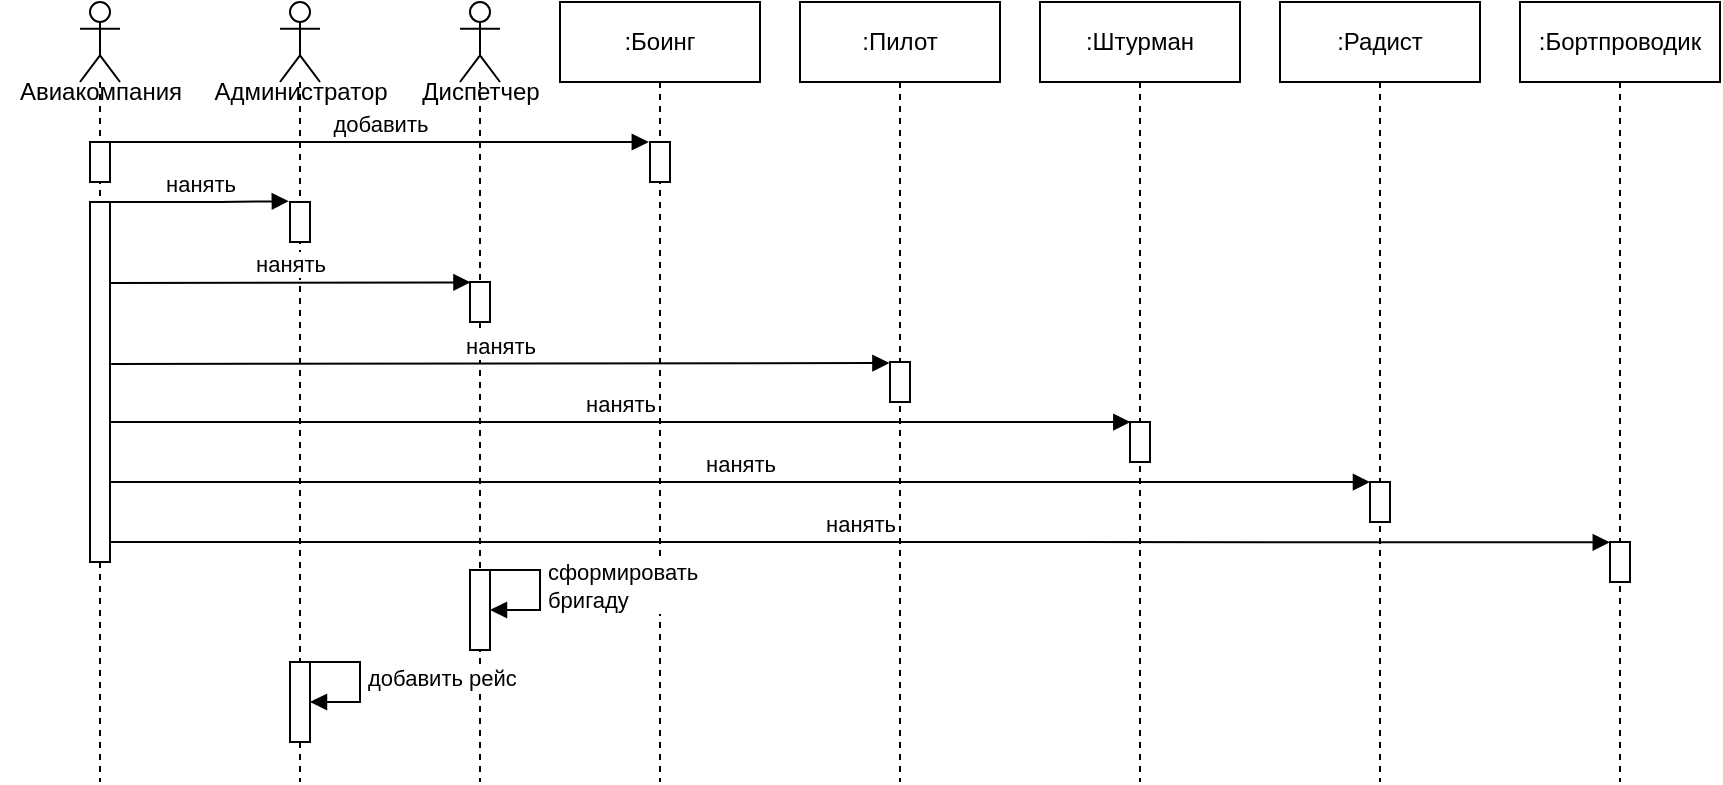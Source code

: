 <mxfile version="20.7.4" type="device"><diagram name="Page-1" id="13e1069c-82ec-6db2-03f1-153e76fe0fe0"><mxGraphModel dx="1050" dy="497" grid="1" gridSize="10" guides="1" tooltips="1" connect="1" arrows="1" fold="1" page="1" pageScale="1" pageWidth="1100" pageHeight="850" background="none" math="0" shadow="0"><root><mxCell id="0"/><mxCell id="1" parent="0"/><mxCell id="QkwqWzRJEzJr94vQ0uWE-2" value="" style="shape=umlLifeline;participant=umlActor;perimeter=lifelinePerimeter;whiteSpace=wrap;html=1;container=1;collapsible=0;recursiveResize=0;verticalAlign=top;spacingTop=36;outlineConnect=0;" parent="1" vertex="1"><mxGeometry x="70" y="80" width="20" height="390" as="geometry"/></mxCell><mxCell id="QkwqWzRJEzJr94vQ0uWE-13" value="" style="html=1;points=[];perimeter=orthogonalPerimeter;" parent="QkwqWzRJEzJr94vQ0uWE-2" vertex="1"><mxGeometry x="5" y="70" width="10" height="20" as="geometry"/></mxCell><mxCell id="QkwqWzRJEzJr94vQ0uWE-20" value="" style="html=1;points=[];perimeter=orthogonalPerimeter;" parent="QkwqWzRJEzJr94vQ0uWE-2" vertex="1"><mxGeometry x="5" y="100" width="10" height="180" as="geometry"/></mxCell><mxCell id="QkwqWzRJEzJr94vQ0uWE-3" value="" style="shape=umlLifeline;participant=umlActor;perimeter=lifelinePerimeter;whiteSpace=wrap;html=1;container=1;collapsible=0;recursiveResize=0;verticalAlign=top;spacingTop=36;outlineConnect=0;" parent="1" vertex="1"><mxGeometry x="170" y="80" width="20" height="390" as="geometry"/></mxCell><mxCell id="QkwqWzRJEzJr94vQ0uWE-25" value="" style="html=1;points=[];perimeter=orthogonalPerimeter;" parent="QkwqWzRJEzJr94vQ0uWE-3" vertex="1"><mxGeometry x="5" y="100" width="10" height="20" as="geometry"/></mxCell><mxCell id="QkwqWzRJEzJr94vQ0uWE-4" value="" style="shape=umlLifeline;participant=umlActor;perimeter=lifelinePerimeter;whiteSpace=wrap;html=1;container=1;collapsible=0;recursiveResize=0;verticalAlign=top;spacingTop=36;outlineConnect=0;" parent="1" vertex="1"><mxGeometry x="260" y="80" width="20" height="390" as="geometry"/></mxCell><mxCell id="QkwqWzRJEzJr94vQ0uWE-29" value="" style="html=1;points=[];perimeter=orthogonalPerimeter;" parent="QkwqWzRJEzJr94vQ0uWE-4" vertex="1"><mxGeometry x="5" y="140" width="10" height="20" as="geometry"/></mxCell><mxCell id="icOE9JFu1A-YgM2dEtvM-1" value="" style="html=1;points=[];perimeter=orthogonalPerimeter;" vertex="1" parent="QkwqWzRJEzJr94vQ0uWE-4"><mxGeometry x="5" y="284" width="10" height="40" as="geometry"/></mxCell><mxCell id="QkwqWzRJEzJr94vQ0uWE-5" value=":Боинг" style="shape=umlLifeline;perimeter=lifelinePerimeter;whiteSpace=wrap;html=1;container=1;collapsible=0;recursiveResize=0;outlineConnect=0;" parent="1" vertex="1"><mxGeometry x="310" y="80" width="100" height="390" as="geometry"/></mxCell><mxCell id="QkwqWzRJEzJr94vQ0uWE-15" value="" style="html=1;points=[];perimeter=orthogonalPerimeter;" parent="QkwqWzRJEzJr94vQ0uWE-5" vertex="1"><mxGeometry x="45" y="70" width="10" height="20" as="geometry"/></mxCell><mxCell id="QkwqWzRJEzJr94vQ0uWE-6" value=":Пилот" style="shape=umlLifeline;perimeter=lifelinePerimeter;whiteSpace=wrap;html=1;container=1;collapsible=0;recursiveResize=0;outlineConnect=0;" parent="1" vertex="1"><mxGeometry x="430" y="80" width="100" height="390" as="geometry"/></mxCell><mxCell id="QkwqWzRJEzJr94vQ0uWE-31" value="" style="html=1;points=[];perimeter=orthogonalPerimeter;" parent="QkwqWzRJEzJr94vQ0uWE-6" vertex="1"><mxGeometry x="45" y="180" width="10" height="20" as="geometry"/></mxCell><mxCell id="QkwqWzRJEzJr94vQ0uWE-7" value=":Штурман" style="shape=umlLifeline;perimeter=lifelinePerimeter;whiteSpace=wrap;html=1;container=1;collapsible=0;recursiveResize=0;outlineConnect=0;" parent="1" vertex="1"><mxGeometry x="550" y="80" width="100" height="390" as="geometry"/></mxCell><mxCell id="QkwqWzRJEzJr94vQ0uWE-33" value="" style="html=1;points=[];perimeter=orthogonalPerimeter;" parent="QkwqWzRJEzJr94vQ0uWE-7" vertex="1"><mxGeometry x="45" y="210" width="10" height="20" as="geometry"/></mxCell><mxCell id="QkwqWzRJEzJr94vQ0uWE-8" value=":Радист" style="shape=umlLifeline;perimeter=lifelinePerimeter;whiteSpace=wrap;html=1;container=1;collapsible=0;recursiveResize=0;outlineConnect=0;" parent="1" vertex="1"><mxGeometry x="670" y="80" width="100" height="390" as="geometry"/></mxCell><mxCell id="QkwqWzRJEzJr94vQ0uWE-36" value="" style="html=1;points=[];perimeter=orthogonalPerimeter;" parent="QkwqWzRJEzJr94vQ0uWE-8" vertex="1"><mxGeometry x="45" y="240" width="10" height="20" as="geometry"/></mxCell><mxCell id="QkwqWzRJEzJr94vQ0uWE-9" value="Авиакомпания" style="text;html=1;align=center;verticalAlign=middle;resizable=0;points=[];autosize=1;strokeColor=none;fillColor=none;" parent="1" vertex="1"><mxGeometry x="30" y="110" width="100" height="30" as="geometry"/></mxCell><mxCell id="QkwqWzRJEzJr94vQ0uWE-10" value="Администратор" style="text;html=1;align=center;verticalAlign=middle;resizable=0;points=[];autosize=1;strokeColor=none;fillColor=none;" parent="1" vertex="1"><mxGeometry x="125" y="110" width="110" height="30" as="geometry"/></mxCell><mxCell id="QkwqWzRJEzJr94vQ0uWE-11" value="Диспетчер" style="text;html=1;align=center;verticalAlign=middle;resizable=0;points=[];autosize=1;strokeColor=none;fillColor=none;" parent="1" vertex="1"><mxGeometry x="230" y="110" width="80" height="30" as="geometry"/></mxCell><mxCell id="QkwqWzRJEzJr94vQ0uWE-12" value=":Бортпроводик" style="shape=umlLifeline;perimeter=lifelinePerimeter;whiteSpace=wrap;html=1;container=1;collapsible=0;recursiveResize=0;outlineConnect=0;" parent="1" vertex="1"><mxGeometry x="790" y="80" width="100" height="390" as="geometry"/></mxCell><mxCell id="QkwqWzRJEzJr94vQ0uWE-38" value="" style="html=1;points=[];perimeter=orthogonalPerimeter;" parent="QkwqWzRJEzJr94vQ0uWE-12" vertex="1"><mxGeometry x="45" y="270" width="10" height="20" as="geometry"/></mxCell><mxCell id="QkwqWzRJEzJr94vQ0uWE-18" value="добавить" style="html=1;verticalAlign=bottom;endArrow=block;rounded=0;entryX=-0.059;entryY=0;entryDx=0;entryDy=0;entryPerimeter=0;" parent="1" source="QkwqWzRJEzJr94vQ0uWE-13" target="QkwqWzRJEzJr94vQ0uWE-15" edge="1"><mxGeometry relative="1" as="geometry"><mxPoint x="160" y="230" as="sourcePoint"/><mxPoint x="340" y="150" as="targetPoint"/><Array as="points"><mxPoint x="220" y="150"/></Array></mxGeometry></mxCell><mxCell id="QkwqWzRJEzJr94vQ0uWE-26" value="нанять" style="html=1;verticalAlign=bottom;endArrow=block;rounded=0;entryX=-0.059;entryY=-0.02;entryDx=0;entryDy=0;entryPerimeter=0;" parent="1" source="QkwqWzRJEzJr94vQ0uWE-20" target="QkwqWzRJEzJr94vQ0uWE-25" edge="1"><mxGeometry relative="1" as="geometry"><mxPoint x="95" y="160" as="sourcePoint"/><mxPoint x="170" y="180" as="targetPoint"/><Array as="points"><mxPoint x="140" y="180"/></Array></mxGeometry></mxCell><mxCell id="QkwqWzRJEzJr94vQ0uWE-28" value="нанять" style="html=1;verticalAlign=bottom;endArrow=block;rounded=0;entryX=0.022;entryY=0.009;entryDx=0;entryDy=0;entryPerimeter=0;exitX=1.034;exitY=0.225;exitDx=0;exitDy=0;exitPerimeter=0;" parent="1" source="QkwqWzRJEzJr94vQ0uWE-20" target="QkwqWzRJEzJr94vQ0uWE-29" edge="1"><mxGeometry relative="1" as="geometry"><mxPoint x="100" y="220" as="sourcePoint"/><mxPoint x="250" y="220" as="targetPoint"/><Array as="points"/></mxGeometry></mxCell><mxCell id="QkwqWzRJEzJr94vQ0uWE-30" value="нанять" style="html=1;verticalAlign=bottom;endArrow=block;rounded=0;entryX=-0.029;entryY=0.025;entryDx=0;entryDy=0;entryPerimeter=0;exitX=1.061;exitY=0.45;exitDx=0;exitDy=0;exitPerimeter=0;" parent="1" source="QkwqWzRJEzJr94vQ0uWE-20" target="QkwqWzRJEzJr94vQ0uWE-31" edge="1"><mxGeometry relative="1" as="geometry"><mxPoint x="140" y="270" as="sourcePoint"/><mxPoint x="478.5" y="250.74" as="targetPoint"/><Array as="points"/></mxGeometry></mxCell><mxCell id="QkwqWzRJEzJr94vQ0uWE-32" value="нанять" style="html=1;verticalAlign=bottom;endArrow=block;rounded=0;entryX=0.016;entryY=0.003;entryDx=0;entryDy=0;entryPerimeter=0;" parent="1" source="QkwqWzRJEzJr94vQ0uWE-20" target="QkwqWzRJEzJr94vQ0uWE-33" edge="1"><mxGeometry relative="1" as="geometry"><mxPoint x="120" y="290" as="sourcePoint"/><mxPoint x="580" y="290" as="targetPoint"/><Array as="points"><mxPoint x="160" y="290"/><mxPoint x="330" y="290"/></Array></mxGeometry></mxCell><mxCell id="QkwqWzRJEzJr94vQ0uWE-35" value="нанять" style="html=1;verticalAlign=bottom;endArrow=block;rounded=0;entryX=-0.002;entryY=0.001;entryDx=0;entryDy=0;entryPerimeter=0;exitX=1;exitY=0.778;exitDx=0;exitDy=0;exitPerimeter=0;" parent="1" source="QkwqWzRJEzJr94vQ0uWE-20" target="QkwqWzRJEzJr94vQ0uWE-36" edge="1"><mxGeometry relative="1" as="geometry"><mxPoint x="200" y="320" as="sourcePoint"/><mxPoint x="700" y="320" as="targetPoint"/><Array as="points"><mxPoint x="275" y="320"/><mxPoint x="445" y="320"/></Array></mxGeometry></mxCell><mxCell id="QkwqWzRJEzJr94vQ0uWE-37" value="нанять" style="html=1;verticalAlign=bottom;endArrow=block;rounded=0;entryX=-0.011;entryY=0.009;entryDx=0;entryDy=0;entryPerimeter=0;" parent="1" source="QkwqWzRJEzJr94vQ0uWE-20" target="QkwqWzRJEzJr94vQ0uWE-38" edge="1"><mxGeometry relative="1" as="geometry"><mxPoint x="90" y="350" as="sourcePoint"/><mxPoint x="839.77" y="350" as="targetPoint"/><Array as="points"><mxPoint x="395.27" y="350"/><mxPoint x="565.27" y="350"/></Array></mxGeometry></mxCell><mxCell id="icOE9JFu1A-YgM2dEtvM-2" value="&lt;div&gt;сформировать&lt;/div&gt;&lt;div&gt;бригаду&lt;/div&gt;" style="edgeStyle=orthogonalEdgeStyle;html=1;align=left;spacingLeft=2;endArrow=block;rounded=0;entryX=1;entryY=0;" edge="1" parent="1"><mxGeometry relative="1" as="geometry"><mxPoint x="270" y="364" as="sourcePoint"/><Array as="points"><mxPoint x="300" y="364"/></Array><mxPoint x="275" y="384" as="targetPoint"/></mxGeometry></mxCell><mxCell id="icOE9JFu1A-YgM2dEtvM-3" value="" style="html=1;points=[];perimeter=orthogonalPerimeter;" vertex="1" parent="1"><mxGeometry x="175" y="410" width="10" height="40" as="geometry"/></mxCell><mxCell id="icOE9JFu1A-YgM2dEtvM-4" value="добавить рейс" style="edgeStyle=orthogonalEdgeStyle;html=1;align=left;spacingLeft=2;endArrow=block;rounded=0;entryX=1;entryY=0;" edge="1" parent="1"><mxGeometry relative="1" as="geometry"><mxPoint x="180" y="410" as="sourcePoint"/><Array as="points"><mxPoint x="210" y="410"/></Array><mxPoint x="185" y="430" as="targetPoint"/></mxGeometry></mxCell></root></mxGraphModel></diagram></mxfile>